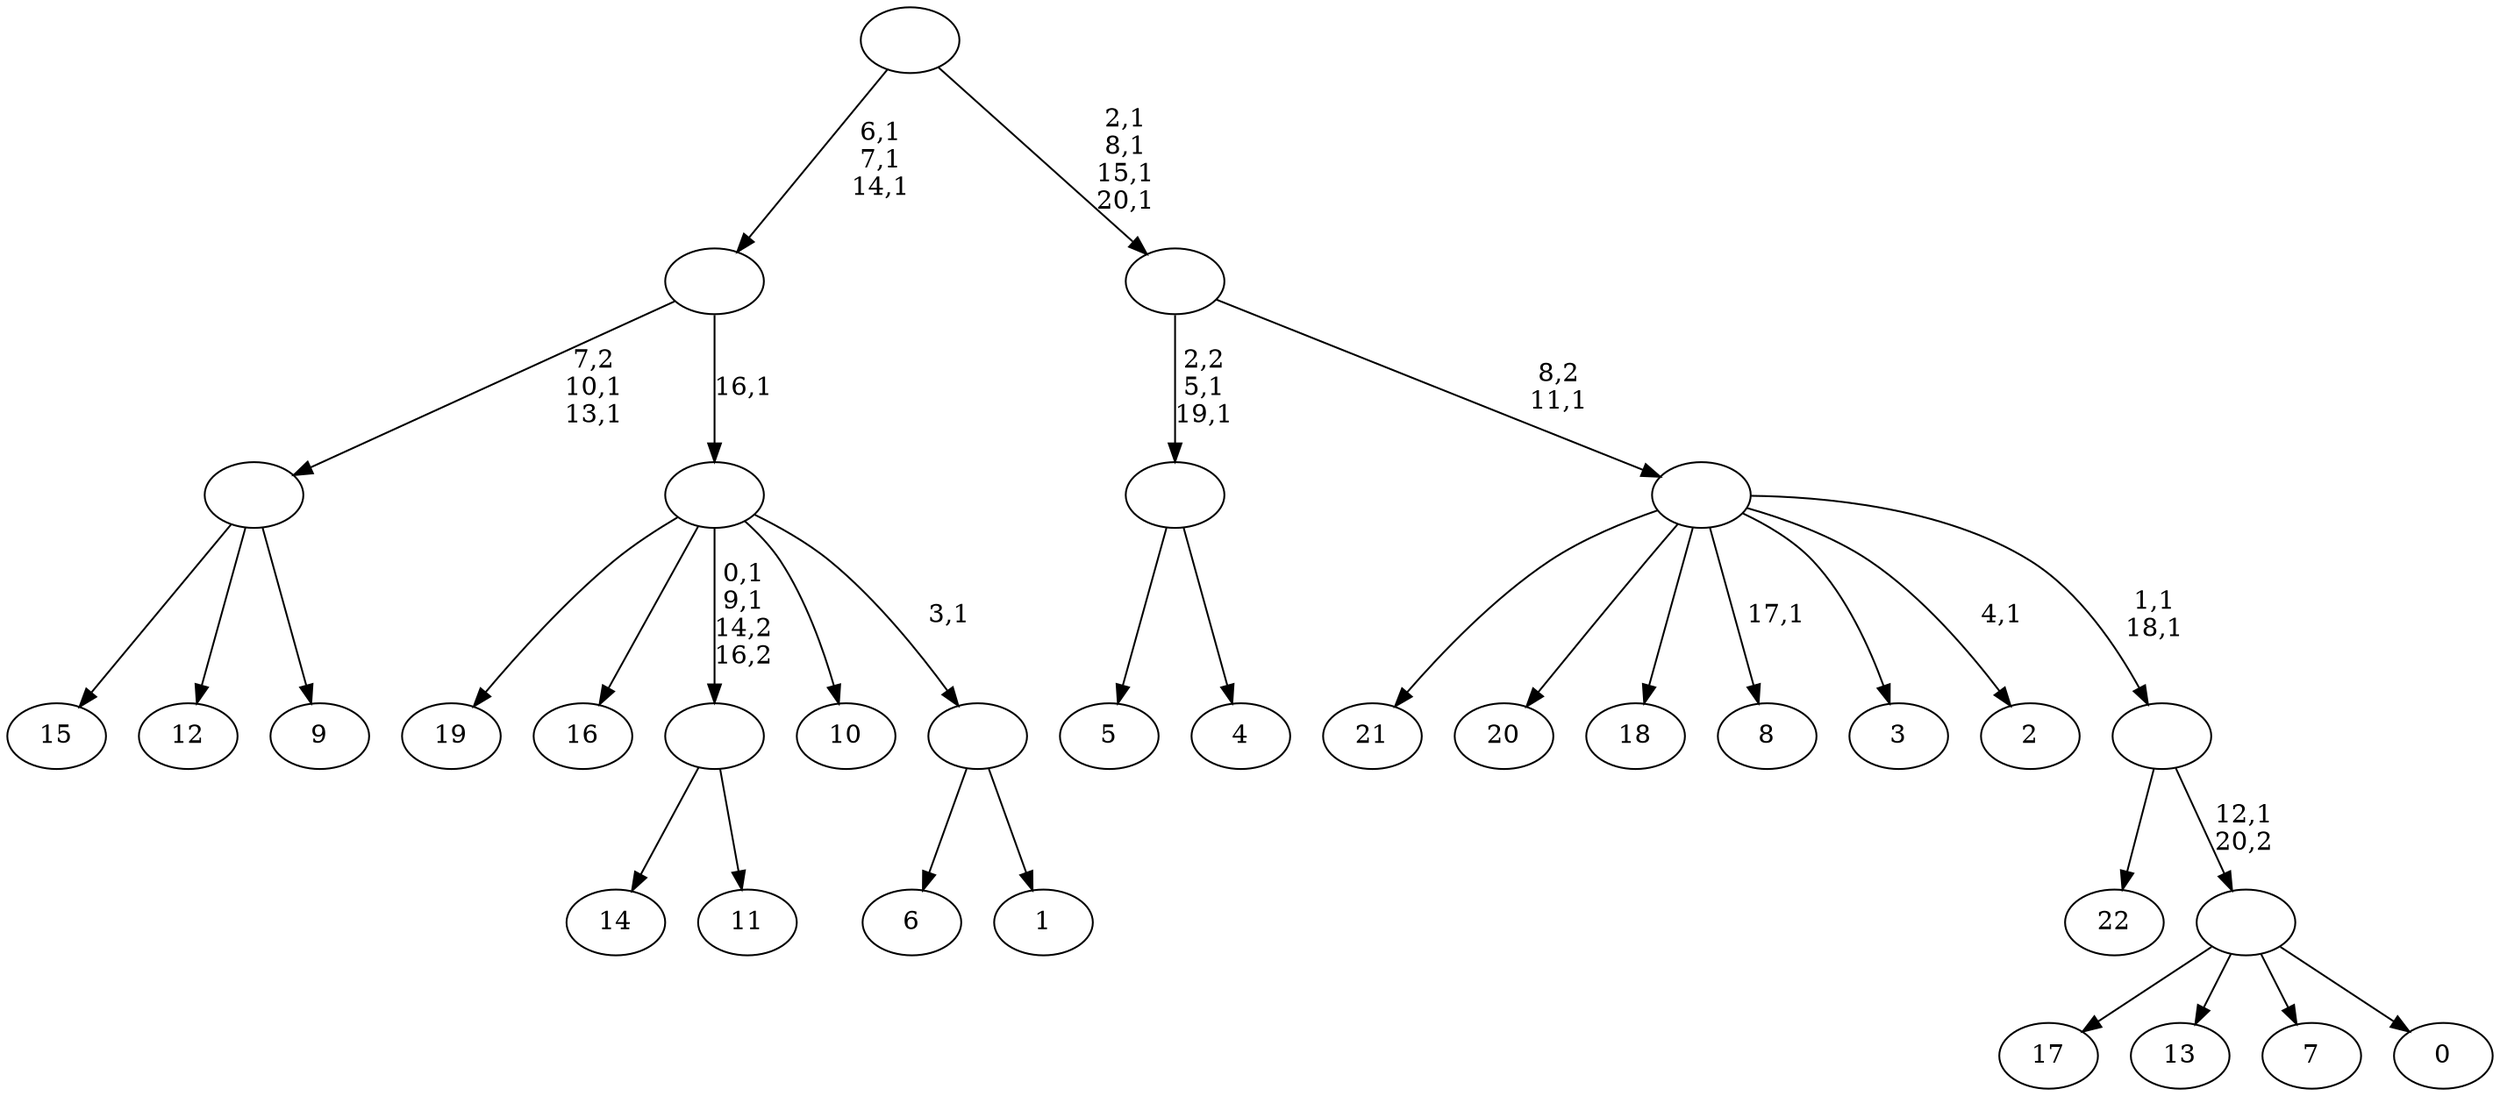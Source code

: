 digraph T {
	44 [label="22"]
	43 [label="21"]
	42 [label="20"]
	41 [label="19"]
	40 [label="18"]
	39 [label="17"]
	38 [label="16"]
	37 [label="15"]
	36 [label="14"]
	35 [label="13"]
	34 [label="12"]
	33 [label="11"]
	32 [label=""]
	30 [label="10"]
	29 [label="9"]
	28 [label=""]
	26 [label="8"]
	24 [label="7"]
	23 [label="6"]
	22 [label="5"]
	21 [label="4"]
	20 [label=""]
	18 [label="3"]
	17 [label="2"]
	15 [label="1"]
	14 [label=""]
	13 [label=""]
	12 [label=""]
	9 [label="0"]
	8 [label=""]
	7 [label=""]
	5 [label=""]
	4 [label=""]
	0 [label=""]
	32 -> 36 [label=""]
	32 -> 33 [label=""]
	28 -> 37 [label=""]
	28 -> 34 [label=""]
	28 -> 29 [label=""]
	20 -> 22 [label=""]
	20 -> 21 [label=""]
	14 -> 23 [label=""]
	14 -> 15 [label=""]
	13 -> 32 [label="0,1\n9,1\n14,2\n16,2"]
	13 -> 41 [label=""]
	13 -> 38 [label=""]
	13 -> 30 [label=""]
	13 -> 14 [label="3,1"]
	12 -> 28 [label="7,2\n10,1\n13,1"]
	12 -> 13 [label="16,1"]
	8 -> 39 [label=""]
	8 -> 35 [label=""]
	8 -> 24 [label=""]
	8 -> 9 [label=""]
	7 -> 44 [label=""]
	7 -> 8 [label="12,1\n20,2"]
	5 -> 7 [label="1,1\n18,1"]
	5 -> 17 [label="4,1"]
	5 -> 26 [label="17,1"]
	5 -> 43 [label=""]
	5 -> 42 [label=""]
	5 -> 40 [label=""]
	5 -> 18 [label=""]
	4 -> 20 [label="2,2\n5,1\n19,1"]
	4 -> 5 [label="8,2\n11,1"]
	0 -> 4 [label="2,1\n8,1\n15,1\n20,1"]
	0 -> 12 [label="6,1\n7,1\n14,1"]
}
